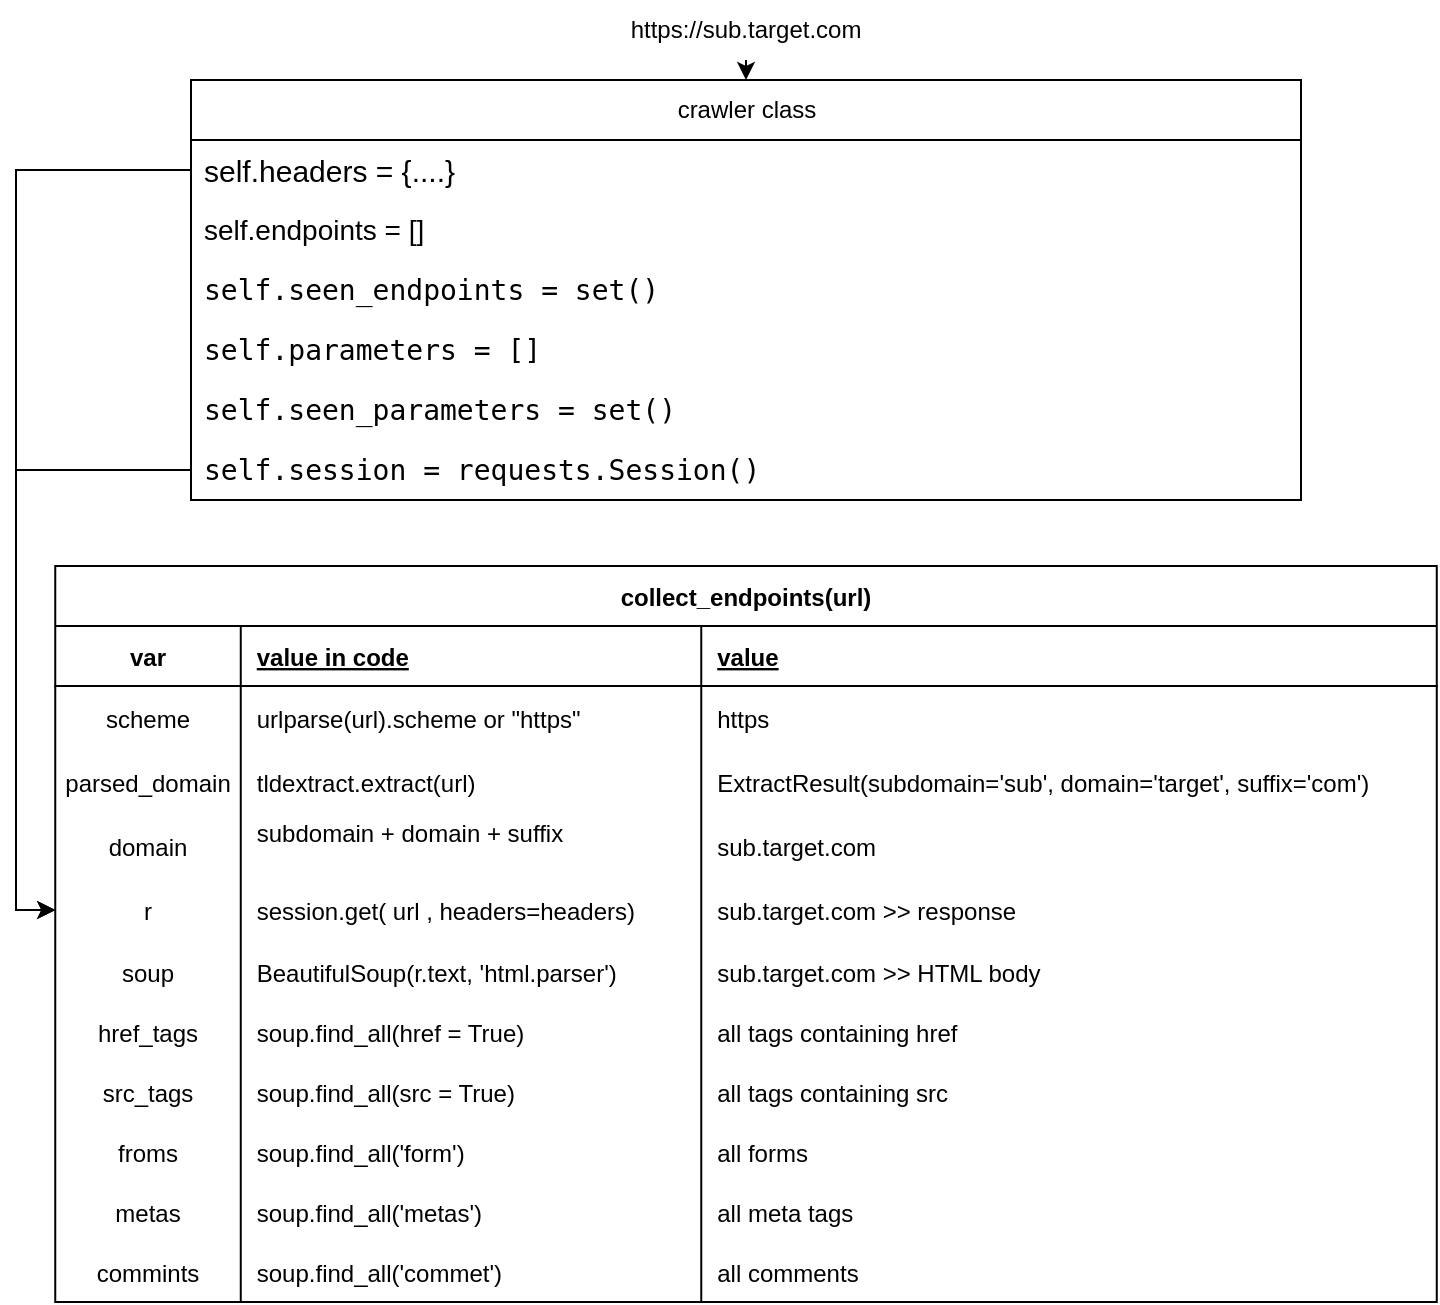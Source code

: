 <mxfile version="20.7.4" type="github">
  <diagram id="oCKAfChM0abNp4gRhXnB" name="Page-1">
    <mxGraphModel dx="880" dy="415" grid="0" gridSize="14" guides="1" tooltips="1" connect="1" arrows="1" fold="1" page="0" pageScale="1" pageWidth="850" pageHeight="1100" math="0" shadow="0">
      <root>
        <mxCell id="0" />
        <mxCell id="1" parent="0" />
        <mxCell id="nkRpddxa2Q62OwDhIQbE-1" value="https://sub.target.com" style="text;html=1;strokeColor=none;fillColor=none;align=center;verticalAlign=middle;whiteSpace=wrap;rounded=0;" parent="1" vertex="1">
          <mxGeometry x="365" y="20" width="60" height="30" as="geometry" />
        </mxCell>
        <mxCell id="nkRpddxa2Q62OwDhIQbE-2" value="" style="endArrow=classic;html=1;rounded=0;exitX=0.5;exitY=1;exitDx=0;exitDy=0;" parent="1" source="nkRpddxa2Q62OwDhIQbE-1" target="nkRpddxa2Q62OwDhIQbE-3" edge="1">
          <mxGeometry width="50" height="50" relative="1" as="geometry">
            <mxPoint x="400" y="250" as="sourcePoint" />
            <mxPoint x="395" y="80" as="targetPoint" />
          </mxGeometry>
        </mxCell>
        <mxCell id="nkRpddxa2Q62OwDhIQbE-3" value="crawler class" style="swimlane;fontStyle=0;childLayout=stackLayout;horizontal=1;startSize=30;horizontalStack=0;resizeParent=1;resizeParentMax=0;resizeLast=0;collapsible=1;marginBottom=0;whiteSpace=wrap;html=1;fillColor=default;" parent="1" vertex="1">
          <mxGeometry x="117.5" y="60" width="555" height="210" as="geometry" />
        </mxCell>
        <mxCell id="nkRpddxa2Q62OwDhIQbE-4" value="&lt;font style=&quot;font-size: 15px;&quot;&gt;self.headers = {....}&lt;/font&gt;" style="text;strokeColor=none;fillColor=none;align=left;verticalAlign=middle;spacingLeft=4;spacingRight=4;overflow=hidden;points=[[0,0.5],[1,0.5]];portConstraint=eastwest;rotatable=0;whiteSpace=wrap;html=1;" parent="nkRpddxa2Q62OwDhIQbE-3" vertex="1">
          <mxGeometry y="30" width="555" height="30" as="geometry" />
        </mxCell>
        <mxCell id="lDg8OlPheuPbTZeStL0n-1" value="&lt;div style=&quot;font-size: 14px;&quot;&gt;&lt;font style=&quot;font-size: 14px;&quot;&gt;self.endpoints = []&lt;br&gt;&lt;/font&gt;&lt;/div&gt;" style="text;strokeColor=none;fillColor=none;align=left;verticalAlign=middle;spacingLeft=4;spacingRight=4;overflow=hidden;points=[[0,0.5],[1,0.5]];portConstraint=eastwest;rotatable=0;whiteSpace=wrap;html=1;" vertex="1" parent="nkRpddxa2Q62OwDhIQbE-3">
          <mxGeometry y="60" width="555" height="30" as="geometry" />
        </mxCell>
        <mxCell id="lDg8OlPheuPbTZeStL0n-4" value="&lt;div style=&quot;font-family: &amp;quot;Droid Sans Mono&amp;quot;, &amp;quot;monospace&amp;quot;, monospace; font-size: 14px; line-height: 19px;&quot; align=&quot;left&quot;&gt;&lt;div&gt;&lt;span style=&quot;background-color: rgb(255, 255, 255);&quot;&gt;self.seen_endpoints = set()&lt;/span&gt;&lt;/div&gt;&lt;/div&gt;" style="text;strokeColor=none;fillColor=none;align=left;verticalAlign=middle;spacingLeft=4;spacingRight=4;overflow=hidden;points=[[0,0.5],[1,0.5]];portConstraint=eastwest;rotatable=0;whiteSpace=wrap;html=1;" vertex="1" parent="nkRpddxa2Q62OwDhIQbE-3">
          <mxGeometry y="90" width="555" height="30" as="geometry" />
        </mxCell>
        <mxCell id="lDg8OlPheuPbTZeStL0n-3" value="&lt;div style=&quot;font-family: &amp;quot;Droid Sans Mono&amp;quot;, &amp;quot;monospace&amp;quot;, monospace; font-size: 14px; line-height: 19px;&quot; align=&quot;left&quot;&gt;&lt;div&gt;&lt;span style=&quot;background-color: rgb(255, 255, 255);&quot;&gt;self.parameters = []&lt;/span&gt;&lt;/div&gt;&lt;/div&gt;" style="text;strokeColor=none;fillColor=none;align=left;verticalAlign=middle;spacingLeft=4;spacingRight=4;overflow=hidden;points=[[0,0.5],[1,0.5]];portConstraint=eastwest;rotatable=0;whiteSpace=wrap;html=1;" vertex="1" parent="nkRpddxa2Q62OwDhIQbE-3">
          <mxGeometry y="120" width="555" height="30" as="geometry" />
        </mxCell>
        <mxCell id="lDg8OlPheuPbTZeStL0n-2" value="&lt;div style=&quot;font-family: &amp;quot;Droid Sans Mono&amp;quot;, &amp;quot;monospace&amp;quot;, monospace; font-weight: normal; font-size: 14px; line-height: 19px;&quot;&gt;&lt;div&gt;&lt;span style=&quot;background-color: rgb(255, 255, 255);&quot;&gt;self.seen_parameters = set()&lt;/span&gt;&lt;/div&gt;&lt;/div&gt;" style="text;strokeColor=none;fillColor=none;align=left;verticalAlign=middle;spacingLeft=4;spacingRight=4;overflow=hidden;points=[[0,0.5],[1,0.5]];portConstraint=eastwest;rotatable=0;whiteSpace=wrap;html=1;" vertex="1" parent="nkRpddxa2Q62OwDhIQbE-3">
          <mxGeometry y="150" width="555" height="30" as="geometry" />
        </mxCell>
        <mxCell id="lDg8OlPheuPbTZeStL0n-5" value="&lt;div style=&quot;font-family: &amp;quot;Droid Sans Mono&amp;quot;, &amp;quot;monospace&amp;quot;, monospace; font-weight: normal; font-size: 14px; line-height: 19px;&quot;&gt;&lt;div&gt;&lt;span style=&quot;background-color: rgb(255, 255, 255);&quot;&gt;self.session = requests.Session()&lt;/span&gt;&lt;/div&gt;&lt;/div&gt;" style="text;strokeColor=none;fillColor=none;align=left;verticalAlign=middle;spacingLeft=4;spacingRight=4;overflow=hidden;points=[[0,0.5],[1,0.5]];portConstraint=eastwest;rotatable=0;whiteSpace=wrap;html=1;" vertex="1" parent="nkRpddxa2Q62OwDhIQbE-3">
          <mxGeometry y="180" width="555" height="30" as="geometry" />
        </mxCell>
        <mxCell id="nkRpddxa2Q62OwDhIQbE-22" value="collect_endpoints(url)" style="shape=table;startSize=30;container=1;collapsible=1;childLayout=tableLayout;fixedRows=1;rowLines=0;fontStyle=1;align=center;resizeLast=1;fillColor=default;" parent="1" vertex="1">
          <mxGeometry x="49.63" y="303" width="690.75" height="368" as="geometry" />
        </mxCell>
        <mxCell id="nkRpddxa2Q62OwDhIQbE-23" value="" style="shape=tableRow;horizontal=0;startSize=0;swimlaneHead=0;swimlaneBody=0;fillColor=none;collapsible=0;dropTarget=0;points=[[0,0.5],[1,0.5]];portConstraint=eastwest;top=0;left=0;right=0;bottom=1;" parent="nkRpddxa2Q62OwDhIQbE-22" vertex="1">
          <mxGeometry y="30" width="690.75" height="30" as="geometry" />
        </mxCell>
        <mxCell id="nkRpddxa2Q62OwDhIQbE-24" value="var" style="shape=partialRectangle;connectable=0;fillColor=none;top=0;left=0;bottom=0;right=0;fontStyle=1;overflow=hidden;" parent="nkRpddxa2Q62OwDhIQbE-23" vertex="1">
          <mxGeometry width="92.75" height="30" as="geometry">
            <mxRectangle width="92.75" height="30" as="alternateBounds" />
          </mxGeometry>
        </mxCell>
        <mxCell id="nkRpddxa2Q62OwDhIQbE-25" value="value in code" style="shape=partialRectangle;connectable=0;fillColor=none;top=0;left=0;bottom=0;right=0;align=left;spacingLeft=6;fontStyle=5;overflow=hidden;" parent="nkRpddxa2Q62OwDhIQbE-23" vertex="1">
          <mxGeometry x="92.75" width="230.25" height="30" as="geometry">
            <mxRectangle width="230.25" height="30" as="alternateBounds" />
          </mxGeometry>
        </mxCell>
        <mxCell id="nkRpddxa2Q62OwDhIQbE-41" value="value" style="shape=partialRectangle;connectable=0;fillColor=none;top=0;left=0;bottom=0;right=0;align=left;spacingLeft=6;fontStyle=5;overflow=hidden;" parent="nkRpddxa2Q62OwDhIQbE-23" vertex="1">
          <mxGeometry x="323" width="367.75" height="30" as="geometry">
            <mxRectangle width="367.75" height="30" as="alternateBounds" />
          </mxGeometry>
        </mxCell>
        <mxCell id="lDg8OlPheuPbTZeStL0n-6" style="shape=tableRow;horizontal=0;startSize=0;swimlaneHead=0;swimlaneBody=0;fillColor=none;collapsible=0;dropTarget=0;points=[[0,0.5],[1,0.5]];portConstraint=eastwest;top=0;left=0;right=0;bottom=0;" vertex="1" parent="nkRpddxa2Q62OwDhIQbE-22">
          <mxGeometry y="60" width="690.75" height="32" as="geometry" />
        </mxCell>
        <mxCell id="lDg8OlPheuPbTZeStL0n-7" value="scheme" style="shape=partialRectangle;connectable=0;fillColor=none;top=0;left=0;bottom=0;right=0;editable=1;overflow=hidden;" vertex="1" parent="lDg8OlPheuPbTZeStL0n-6">
          <mxGeometry width="92.75" height="32" as="geometry">
            <mxRectangle width="92.75" height="32" as="alternateBounds" />
          </mxGeometry>
        </mxCell>
        <mxCell id="lDg8OlPheuPbTZeStL0n-8" value="urlparse(url).scheme or &quot;https&quot;" style="shape=partialRectangle;connectable=0;fillColor=none;top=0;left=0;bottom=0;right=0;align=left;spacingLeft=6;overflow=hidden;" vertex="1" parent="lDg8OlPheuPbTZeStL0n-6">
          <mxGeometry x="92.75" width="230.25" height="32" as="geometry">
            <mxRectangle width="230.25" height="32" as="alternateBounds" />
          </mxGeometry>
        </mxCell>
        <mxCell id="lDg8OlPheuPbTZeStL0n-9" value="https" style="shape=partialRectangle;connectable=0;fillColor=none;top=0;left=0;bottom=0;right=0;align=left;spacingLeft=6;overflow=hidden;" vertex="1" parent="lDg8OlPheuPbTZeStL0n-6">
          <mxGeometry x="323" width="367.75" height="32" as="geometry">
            <mxRectangle width="367.75" height="32" as="alternateBounds" />
          </mxGeometry>
        </mxCell>
        <mxCell id="lDg8OlPheuPbTZeStL0n-10" style="shape=tableRow;horizontal=0;startSize=0;swimlaneHead=0;swimlaneBody=0;fillColor=none;collapsible=0;dropTarget=0;points=[[0,0.5],[1,0.5]];portConstraint=eastwest;top=0;left=0;right=0;bottom=0;" vertex="1" parent="nkRpddxa2Q62OwDhIQbE-22">
          <mxGeometry y="92" width="690.75" height="32" as="geometry" />
        </mxCell>
        <mxCell id="lDg8OlPheuPbTZeStL0n-11" value="parsed_domain" style="shape=partialRectangle;connectable=0;fillColor=none;top=0;left=0;bottom=0;right=0;editable=1;overflow=hidden;" vertex="1" parent="lDg8OlPheuPbTZeStL0n-10">
          <mxGeometry width="92.75" height="32" as="geometry">
            <mxRectangle width="92.75" height="32" as="alternateBounds" />
          </mxGeometry>
        </mxCell>
        <mxCell id="lDg8OlPheuPbTZeStL0n-12" value="tldextract.extract(url)" style="shape=partialRectangle;connectable=0;fillColor=none;top=0;left=0;bottom=0;right=0;align=left;spacingLeft=6;overflow=hidden;" vertex="1" parent="lDg8OlPheuPbTZeStL0n-10">
          <mxGeometry x="92.75" width="230.25" height="32" as="geometry">
            <mxRectangle width="230.25" height="32" as="alternateBounds" />
          </mxGeometry>
        </mxCell>
        <mxCell id="lDg8OlPheuPbTZeStL0n-13" value="ExtractResult(subdomain=&#39;sub&#39;, domain=&#39;target&#39;, suffix=&#39;com&#39;)" style="shape=partialRectangle;connectable=0;fillColor=none;top=0;left=0;bottom=0;right=0;align=left;spacingLeft=6;overflow=hidden;" vertex="1" parent="lDg8OlPheuPbTZeStL0n-10">
          <mxGeometry x="323" width="367.75" height="32" as="geometry">
            <mxRectangle width="367.75" height="32" as="alternateBounds" />
          </mxGeometry>
        </mxCell>
        <mxCell id="lDg8OlPheuPbTZeStL0n-14" style="shape=tableRow;horizontal=0;startSize=0;swimlaneHead=0;swimlaneBody=0;fillColor=none;collapsible=0;dropTarget=0;points=[[0,0.5],[1,0.5]];portConstraint=eastwest;top=0;left=0;right=0;bottom=0;" vertex="1" parent="nkRpddxa2Q62OwDhIQbE-22">
          <mxGeometry y="124" width="690.75" height="32" as="geometry" />
        </mxCell>
        <mxCell id="lDg8OlPheuPbTZeStL0n-15" value="domain" style="shape=partialRectangle;connectable=0;fillColor=none;top=0;left=0;bottom=0;right=0;editable=1;overflow=hidden;" vertex="1" parent="lDg8OlPheuPbTZeStL0n-14">
          <mxGeometry width="92.75" height="32" as="geometry">
            <mxRectangle width="92.75" height="32" as="alternateBounds" />
          </mxGeometry>
        </mxCell>
        <mxCell id="lDg8OlPheuPbTZeStL0n-16" value="subdomain + domain + suffix&#xa;" style="shape=partialRectangle;connectable=0;fillColor=none;top=0;left=0;bottom=0;right=0;align=left;spacingLeft=6;overflow=hidden;" vertex="1" parent="lDg8OlPheuPbTZeStL0n-14">
          <mxGeometry x="92.75" width="230.25" height="32" as="geometry">
            <mxRectangle width="230.25" height="32" as="alternateBounds" />
          </mxGeometry>
        </mxCell>
        <mxCell id="lDg8OlPheuPbTZeStL0n-17" value="sub.target.com" style="shape=partialRectangle;connectable=0;fillColor=none;top=0;left=0;bottom=0;right=0;align=left;spacingLeft=6;overflow=hidden;" vertex="1" parent="lDg8OlPheuPbTZeStL0n-14">
          <mxGeometry x="323" width="367.75" height="32" as="geometry">
            <mxRectangle width="367.75" height="32" as="alternateBounds" />
          </mxGeometry>
        </mxCell>
        <mxCell id="nkRpddxa2Q62OwDhIQbE-26" value="" style="shape=tableRow;horizontal=0;startSize=0;swimlaneHead=0;swimlaneBody=0;fillColor=none;collapsible=0;dropTarget=0;points=[[0,0.5],[1,0.5]];portConstraint=eastwest;top=0;left=0;right=0;bottom=0;" parent="nkRpddxa2Q62OwDhIQbE-22" vertex="1">
          <mxGeometry y="156" width="690.75" height="32" as="geometry" />
        </mxCell>
        <mxCell id="nkRpddxa2Q62OwDhIQbE-27" value="r" style="shape=partialRectangle;connectable=0;fillColor=none;top=0;left=0;bottom=0;right=0;editable=1;overflow=hidden;" parent="nkRpddxa2Q62OwDhIQbE-26" vertex="1">
          <mxGeometry width="92.75" height="32" as="geometry">
            <mxRectangle width="92.75" height="32" as="alternateBounds" />
          </mxGeometry>
        </mxCell>
        <mxCell id="nkRpddxa2Q62OwDhIQbE-28" value="session.get( url , headers=headers)" style="shape=partialRectangle;connectable=0;fillColor=none;top=0;left=0;bottom=0;right=0;align=left;spacingLeft=6;overflow=hidden;" parent="nkRpddxa2Q62OwDhIQbE-26" vertex="1">
          <mxGeometry x="92.75" width="230.25" height="32" as="geometry">
            <mxRectangle width="230.25" height="32" as="alternateBounds" />
          </mxGeometry>
        </mxCell>
        <mxCell id="nkRpddxa2Q62OwDhIQbE-42" value="sub.target.com &gt;&gt; response" style="shape=partialRectangle;connectable=0;fillColor=none;top=0;left=0;bottom=0;right=0;align=left;spacingLeft=6;overflow=hidden;" parent="nkRpddxa2Q62OwDhIQbE-26" vertex="1">
          <mxGeometry x="323" width="367.75" height="32" as="geometry">
            <mxRectangle width="367.75" height="32" as="alternateBounds" />
          </mxGeometry>
        </mxCell>
        <mxCell id="nkRpddxa2Q62OwDhIQbE-29" value="" style="shape=tableRow;horizontal=0;startSize=0;swimlaneHead=0;swimlaneBody=0;fillColor=none;collapsible=0;dropTarget=0;points=[[0,0.5],[1,0.5]];portConstraint=eastwest;top=0;left=0;right=0;bottom=0;" parent="nkRpddxa2Q62OwDhIQbE-22" vertex="1">
          <mxGeometry y="188" width="690.75" height="30" as="geometry" />
        </mxCell>
        <mxCell id="nkRpddxa2Q62OwDhIQbE-30" value="soup" style="shape=partialRectangle;connectable=0;fillColor=none;top=0;left=0;bottom=0;right=0;editable=1;overflow=hidden;" parent="nkRpddxa2Q62OwDhIQbE-29" vertex="1">
          <mxGeometry width="92.75" height="30" as="geometry">
            <mxRectangle width="92.75" height="30" as="alternateBounds" />
          </mxGeometry>
        </mxCell>
        <mxCell id="nkRpddxa2Q62OwDhIQbE-31" value="BeautifulSoup(r.text, &#39;html.parser&#39;)" style="shape=partialRectangle;connectable=0;fillColor=none;top=0;left=0;bottom=0;right=0;align=left;spacingLeft=6;overflow=hidden;" parent="nkRpddxa2Q62OwDhIQbE-29" vertex="1">
          <mxGeometry x="92.75" width="230.25" height="30" as="geometry">
            <mxRectangle width="230.25" height="30" as="alternateBounds" />
          </mxGeometry>
        </mxCell>
        <mxCell id="nkRpddxa2Q62OwDhIQbE-43" value="sub.target.com &gt;&gt; HTML body" style="shape=partialRectangle;connectable=0;fillColor=none;top=0;left=0;bottom=0;right=0;align=left;spacingLeft=6;overflow=hidden;" parent="nkRpddxa2Q62OwDhIQbE-29" vertex="1">
          <mxGeometry x="323" width="367.75" height="30" as="geometry">
            <mxRectangle width="367.75" height="30" as="alternateBounds" />
          </mxGeometry>
        </mxCell>
        <mxCell id="nkRpddxa2Q62OwDhIQbE-61" style="shape=tableRow;horizontal=0;startSize=0;swimlaneHead=0;swimlaneBody=0;fillColor=none;collapsible=0;dropTarget=0;points=[[0,0.5],[1,0.5]];portConstraint=eastwest;top=0;left=0;right=0;bottom=0;" parent="nkRpddxa2Q62OwDhIQbE-22" vertex="1">
          <mxGeometry y="218" width="690.75" height="30" as="geometry" />
        </mxCell>
        <mxCell id="nkRpddxa2Q62OwDhIQbE-62" value="href_tags" style="shape=partialRectangle;connectable=0;fillColor=none;top=0;left=0;bottom=0;right=0;editable=1;overflow=hidden;" parent="nkRpddxa2Q62OwDhIQbE-61" vertex="1">
          <mxGeometry width="92.75" height="30" as="geometry">
            <mxRectangle width="92.75" height="30" as="alternateBounds" />
          </mxGeometry>
        </mxCell>
        <mxCell id="nkRpddxa2Q62OwDhIQbE-63" value="soup.find_all(href = True)" style="shape=partialRectangle;connectable=0;fillColor=none;top=0;left=0;bottom=0;right=0;align=left;spacingLeft=6;overflow=hidden;" parent="nkRpddxa2Q62OwDhIQbE-61" vertex="1">
          <mxGeometry x="92.75" width="230.25" height="30" as="geometry">
            <mxRectangle width="230.25" height="30" as="alternateBounds" />
          </mxGeometry>
        </mxCell>
        <mxCell id="nkRpddxa2Q62OwDhIQbE-64" value="all tags containing href" style="shape=partialRectangle;connectable=0;fillColor=none;top=0;left=0;bottom=0;right=0;align=left;spacingLeft=6;overflow=hidden;" parent="nkRpddxa2Q62OwDhIQbE-61" vertex="1">
          <mxGeometry x="323" width="367.75" height="30" as="geometry">
            <mxRectangle width="367.75" height="30" as="alternateBounds" />
          </mxGeometry>
        </mxCell>
        <mxCell id="nkRpddxa2Q62OwDhIQbE-57" style="shape=tableRow;horizontal=0;startSize=0;swimlaneHead=0;swimlaneBody=0;fillColor=none;collapsible=0;dropTarget=0;points=[[0,0.5],[1,0.5]];portConstraint=eastwest;top=0;left=0;right=0;bottom=0;" parent="nkRpddxa2Q62OwDhIQbE-22" vertex="1">
          <mxGeometry y="248" width="690.75" height="30" as="geometry" />
        </mxCell>
        <mxCell id="nkRpddxa2Q62OwDhIQbE-58" value="src_tags" style="shape=partialRectangle;connectable=0;fillColor=none;top=0;left=0;bottom=0;right=0;editable=1;overflow=hidden;" parent="nkRpddxa2Q62OwDhIQbE-57" vertex="1">
          <mxGeometry width="92.75" height="30" as="geometry">
            <mxRectangle width="92.75" height="30" as="alternateBounds" />
          </mxGeometry>
        </mxCell>
        <mxCell id="nkRpddxa2Q62OwDhIQbE-59" value="soup.find_all(src = True)" style="shape=partialRectangle;connectable=0;fillColor=none;top=0;left=0;bottom=0;right=0;align=left;spacingLeft=6;overflow=hidden;" parent="nkRpddxa2Q62OwDhIQbE-57" vertex="1">
          <mxGeometry x="92.75" width="230.25" height="30" as="geometry">
            <mxRectangle width="230.25" height="30" as="alternateBounds" />
          </mxGeometry>
        </mxCell>
        <mxCell id="nkRpddxa2Q62OwDhIQbE-60" value="all tags containing src" style="shape=partialRectangle;connectable=0;fillColor=none;top=0;left=0;bottom=0;right=0;align=left;spacingLeft=6;overflow=hidden;" parent="nkRpddxa2Q62OwDhIQbE-57" vertex="1">
          <mxGeometry x="323" width="367.75" height="30" as="geometry">
            <mxRectangle width="367.75" height="30" as="alternateBounds" />
          </mxGeometry>
        </mxCell>
        <mxCell id="nkRpddxa2Q62OwDhIQbE-53" style="shape=tableRow;horizontal=0;startSize=0;swimlaneHead=0;swimlaneBody=0;fillColor=none;collapsible=0;dropTarget=0;points=[[0,0.5],[1,0.5]];portConstraint=eastwest;top=0;left=0;right=0;bottom=0;" parent="nkRpddxa2Q62OwDhIQbE-22" vertex="1">
          <mxGeometry y="278" width="690.75" height="30" as="geometry" />
        </mxCell>
        <mxCell id="nkRpddxa2Q62OwDhIQbE-54" value="froms" style="shape=partialRectangle;connectable=0;fillColor=none;top=0;left=0;bottom=0;right=0;editable=1;overflow=hidden;" parent="nkRpddxa2Q62OwDhIQbE-53" vertex="1">
          <mxGeometry width="92.75" height="30" as="geometry">
            <mxRectangle width="92.75" height="30" as="alternateBounds" />
          </mxGeometry>
        </mxCell>
        <mxCell id="nkRpddxa2Q62OwDhIQbE-55" value="soup.find_all(&#39;form&#39;)" style="shape=partialRectangle;connectable=0;fillColor=none;top=0;left=0;bottom=0;right=0;align=left;spacingLeft=6;overflow=hidden;" parent="nkRpddxa2Q62OwDhIQbE-53" vertex="1">
          <mxGeometry x="92.75" width="230.25" height="30" as="geometry">
            <mxRectangle width="230.25" height="30" as="alternateBounds" />
          </mxGeometry>
        </mxCell>
        <mxCell id="nkRpddxa2Q62OwDhIQbE-56" value="all forms" style="shape=partialRectangle;connectable=0;fillColor=none;top=0;left=0;bottom=0;right=0;align=left;spacingLeft=6;overflow=hidden;" parent="nkRpddxa2Q62OwDhIQbE-53" vertex="1">
          <mxGeometry x="323" width="367.75" height="30" as="geometry">
            <mxRectangle width="367.75" height="30" as="alternateBounds" />
          </mxGeometry>
        </mxCell>
        <mxCell id="lDg8OlPheuPbTZeStL0n-26" style="shape=tableRow;horizontal=0;startSize=0;swimlaneHead=0;swimlaneBody=0;fillColor=none;collapsible=0;dropTarget=0;points=[[0,0.5],[1,0.5]];portConstraint=eastwest;top=0;left=0;right=0;bottom=0;" vertex="1" parent="nkRpddxa2Q62OwDhIQbE-22">
          <mxGeometry y="308" width="690.75" height="30" as="geometry" />
        </mxCell>
        <mxCell id="lDg8OlPheuPbTZeStL0n-27" value="metas" style="shape=partialRectangle;connectable=0;fillColor=none;top=0;left=0;bottom=0;right=0;editable=1;overflow=hidden;" vertex="1" parent="lDg8OlPheuPbTZeStL0n-26">
          <mxGeometry width="92.75" height="30" as="geometry">
            <mxRectangle width="92.75" height="30" as="alternateBounds" />
          </mxGeometry>
        </mxCell>
        <mxCell id="lDg8OlPheuPbTZeStL0n-28" value="soup.find_all(&#39;metas&#39;)" style="shape=partialRectangle;connectable=0;fillColor=none;top=0;left=0;bottom=0;right=0;align=left;spacingLeft=6;overflow=hidden;" vertex="1" parent="lDg8OlPheuPbTZeStL0n-26">
          <mxGeometry x="92.75" width="230.25" height="30" as="geometry">
            <mxRectangle width="230.25" height="30" as="alternateBounds" />
          </mxGeometry>
        </mxCell>
        <mxCell id="lDg8OlPheuPbTZeStL0n-29" value="all meta tags" style="shape=partialRectangle;connectable=0;fillColor=none;top=0;left=0;bottom=0;right=0;align=left;spacingLeft=6;overflow=hidden;" vertex="1" parent="lDg8OlPheuPbTZeStL0n-26">
          <mxGeometry x="323" width="367.75" height="30" as="geometry">
            <mxRectangle width="367.75" height="30" as="alternateBounds" />
          </mxGeometry>
        </mxCell>
        <mxCell id="lDg8OlPheuPbTZeStL0n-22" style="shape=tableRow;horizontal=0;startSize=0;swimlaneHead=0;swimlaneBody=0;fillColor=none;collapsible=0;dropTarget=0;points=[[0,0.5],[1,0.5]];portConstraint=eastwest;top=0;left=0;right=0;bottom=0;" vertex="1" parent="nkRpddxa2Q62OwDhIQbE-22">
          <mxGeometry y="338" width="690.75" height="30" as="geometry" />
        </mxCell>
        <mxCell id="lDg8OlPheuPbTZeStL0n-23" value="commints" style="shape=partialRectangle;connectable=0;fillColor=none;top=0;left=0;bottom=0;right=0;editable=1;overflow=hidden;" vertex="1" parent="lDg8OlPheuPbTZeStL0n-22">
          <mxGeometry width="92.75" height="30" as="geometry">
            <mxRectangle width="92.75" height="30" as="alternateBounds" />
          </mxGeometry>
        </mxCell>
        <mxCell id="lDg8OlPheuPbTZeStL0n-24" value="soup.find_all(&#39;commet&#39;)" style="shape=partialRectangle;connectable=0;fillColor=none;top=0;left=0;bottom=0;right=0;align=left;spacingLeft=6;overflow=hidden;" vertex="1" parent="lDg8OlPheuPbTZeStL0n-22">
          <mxGeometry x="92.75" width="230.25" height="30" as="geometry">
            <mxRectangle width="230.25" height="30" as="alternateBounds" />
          </mxGeometry>
        </mxCell>
        <mxCell id="lDg8OlPheuPbTZeStL0n-25" value="all comments" style="shape=partialRectangle;connectable=0;fillColor=none;top=0;left=0;bottom=0;right=0;align=left;spacingLeft=6;overflow=hidden;" vertex="1" parent="lDg8OlPheuPbTZeStL0n-22">
          <mxGeometry x="323" width="367.75" height="30" as="geometry">
            <mxRectangle width="367.75" height="30" as="alternateBounds" />
          </mxGeometry>
        </mxCell>
        <mxCell id="lDg8OlPheuPbTZeStL0n-34" style="edgeStyle=orthogonalEdgeStyle;rounded=0;orthogonalLoop=1;jettySize=auto;html=1;entryX=0;entryY=0.5;entryDx=0;entryDy=0;fontSize=17;fontColor=#000000;" edge="1" parent="1" source="nkRpddxa2Q62OwDhIQbE-4" target="nkRpddxa2Q62OwDhIQbE-26">
          <mxGeometry relative="1" as="geometry">
            <Array as="points">
              <mxPoint x="30" y="105" />
              <mxPoint x="30" y="475" />
            </Array>
          </mxGeometry>
        </mxCell>
        <mxCell id="lDg8OlPheuPbTZeStL0n-35" style="edgeStyle=orthogonalEdgeStyle;rounded=0;orthogonalLoop=1;jettySize=auto;html=1;fontSize=17;fontColor=#000000;" edge="1" parent="1" source="lDg8OlPheuPbTZeStL0n-5" target="nkRpddxa2Q62OwDhIQbE-26">
          <mxGeometry relative="1" as="geometry">
            <Array as="points">
              <mxPoint x="30" y="255" />
              <mxPoint x="30" y="475" />
            </Array>
          </mxGeometry>
        </mxCell>
      </root>
    </mxGraphModel>
  </diagram>
</mxfile>
